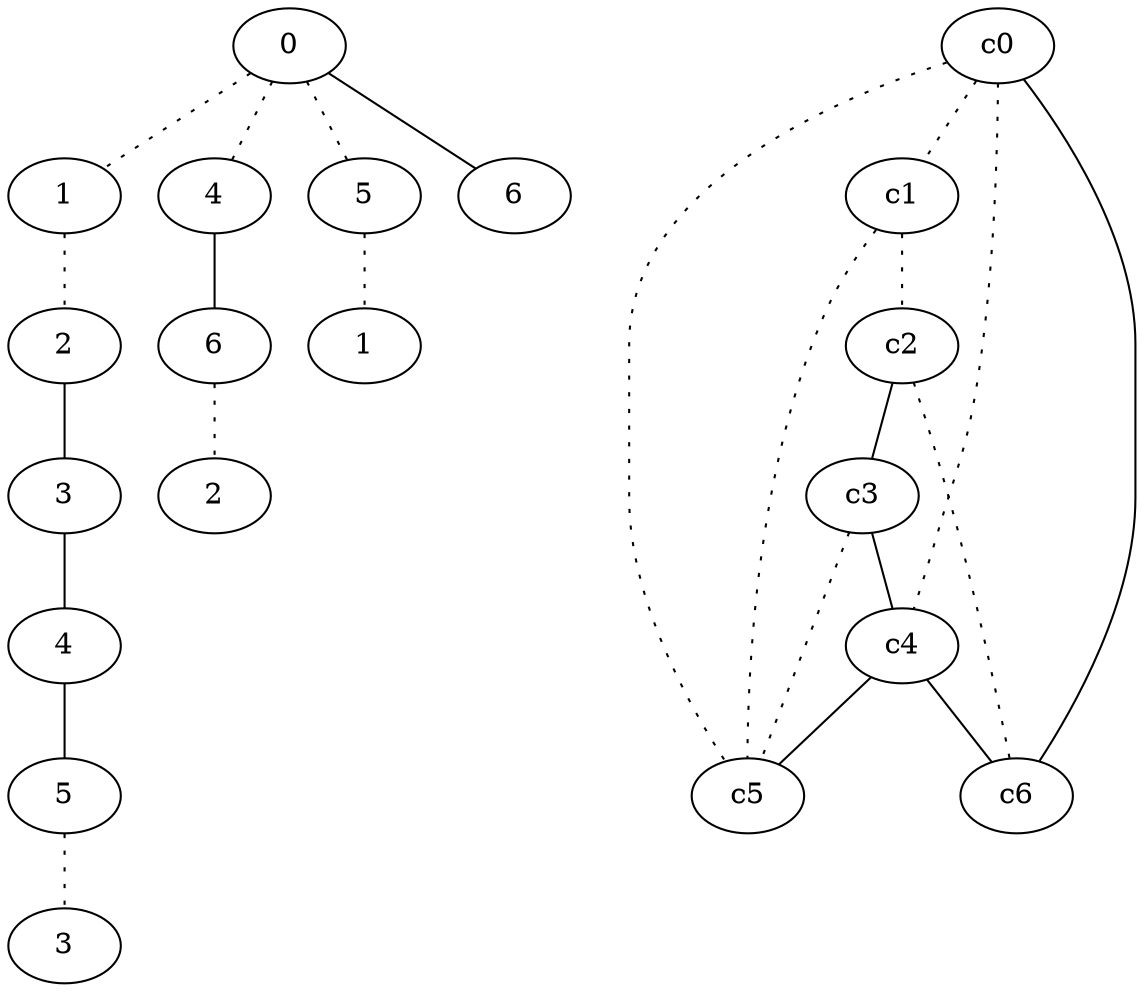 graph {
a0[label=0];
a1[label=1];
a2[label=2];
a3[label=3];
a4[label=4];
a5[label=5];
a6[label=3];
a7[label=4];
a8[label=6];
a9[label=2];
a10[label=5];
a11[label=1];
a12[label=6];
a0 -- a1 [style=dotted];
a0 -- a7 [style=dotted];
a0 -- a10 [style=dotted];
a0 -- a12;
a1 -- a2 [style=dotted];
a2 -- a3;
a3 -- a4;
a4 -- a5;
a5 -- a6 [style=dotted];
a7 -- a8;
a8 -- a9 [style=dotted];
a10 -- a11 [style=dotted];
c0 -- c1 [style=dotted];
c0 -- c4 [style=dotted];
c0 -- c5 [style=dotted];
c0 -- c6;
c1 -- c2 [style=dotted];
c1 -- c5 [style=dotted];
c2 -- c3;
c2 -- c6 [style=dotted];
c3 -- c4;
c3 -- c5 [style=dotted];
c4 -- c5;
c4 -- c6;
}
